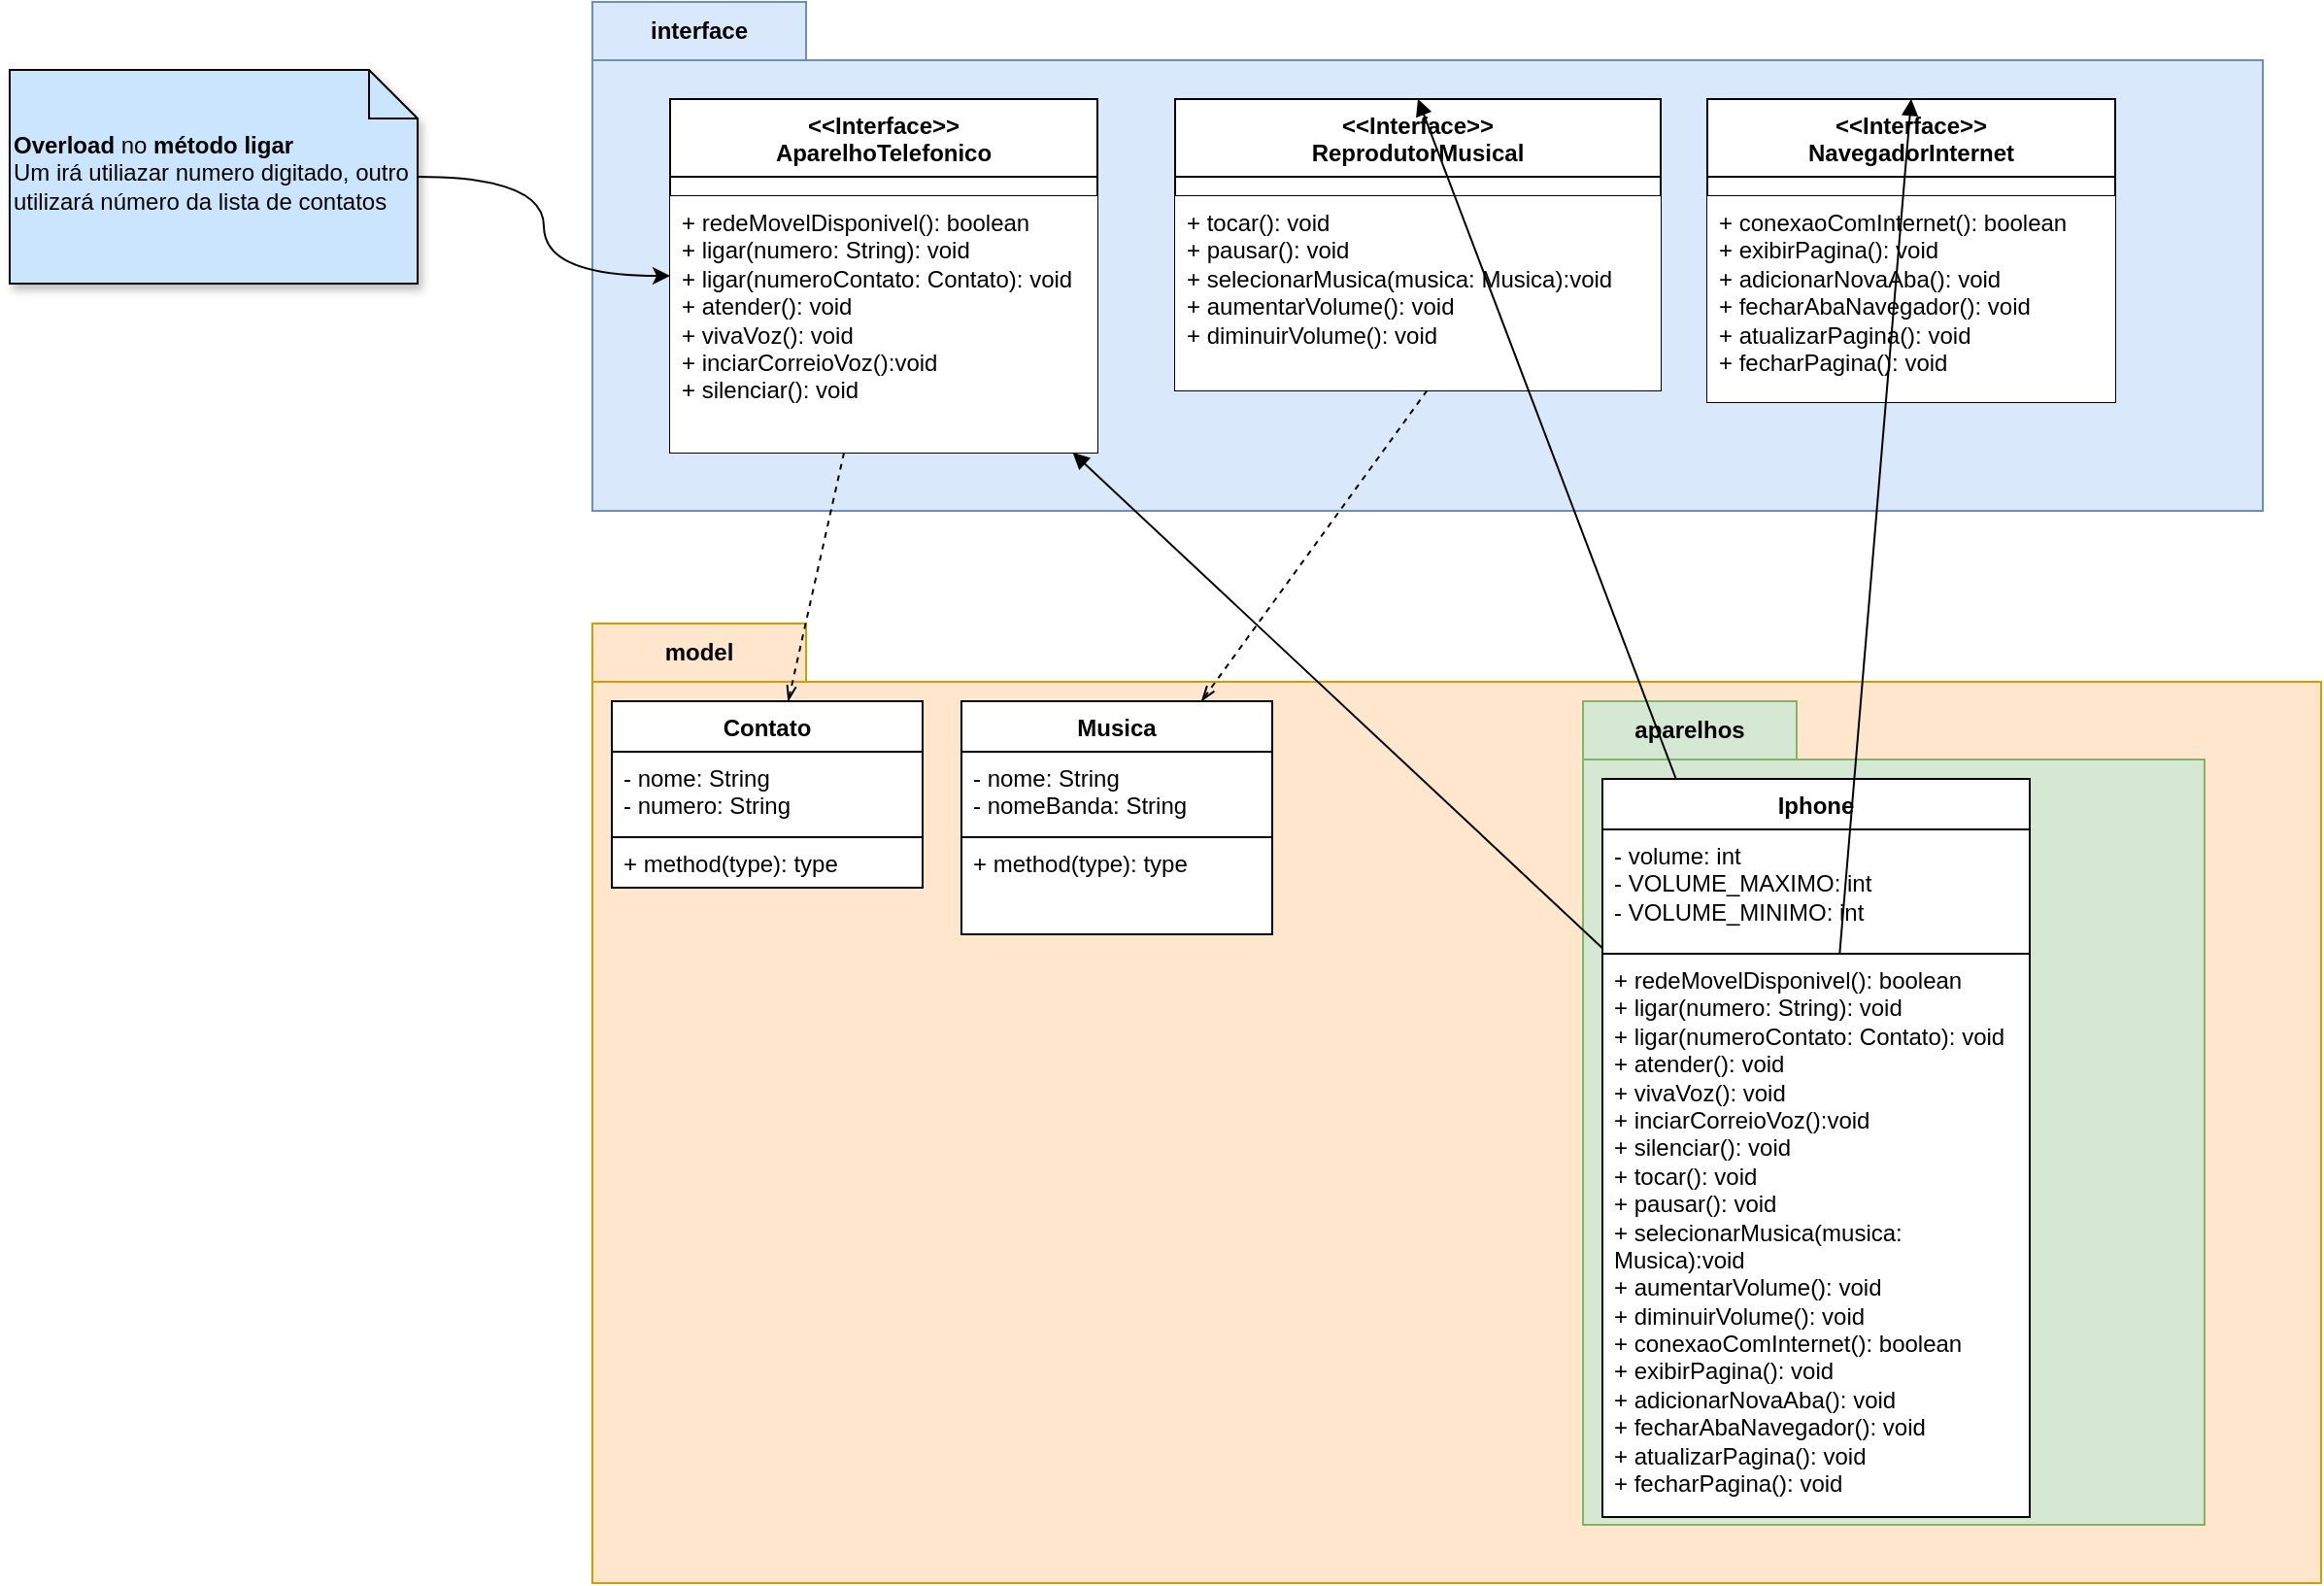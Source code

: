 <mxfile version="24.4.9" type="github" pages="2">
  <diagram id="C5RBs43oDa-KdzZeNtuy" name="Class">
    <mxGraphModel dx="1456" dy="1479" grid="1" gridSize="10" guides="1" tooltips="1" connect="1" arrows="1" fold="1" page="1" pageScale="1" pageWidth="827" pageHeight="1169" background="#ffffff" math="0" shadow="0">
      <root>
        <mxCell id="WIyWlLk6GJQsqaUBKTNV-0" />
        <mxCell id="WIyWlLk6GJQsqaUBKTNV-1" parent="WIyWlLk6GJQsqaUBKTNV-0" />
        <mxCell id="A-yT44rERhbXeqT8c0Zz-9" value="interface" style="shape=folder;fontStyle=1;tabWidth=110;tabHeight=30;tabPosition=left;html=1;boundedLbl=1;labelInHeader=1;container=1;collapsible=0;recursiveResize=0;whiteSpace=wrap;fillColor=#dae8fc;strokeColor=#6c8ebf;" vertex="1" parent="WIyWlLk6GJQsqaUBKTNV-1">
          <mxGeometry x="-160" y="-100" width="860" height="262" as="geometry" />
        </mxCell>
        <mxCell id="20fMWFTJ9Dwg5dPdXe6K-10" value="&lt;div&gt;&amp;lt;&amp;lt;Interface&amp;gt;&amp;gt;&lt;/div&gt;&lt;div&gt;AparelhoTelefonico&lt;/div&gt;" style="swimlane;fontStyle=1;align=center;verticalAlign=top;childLayout=stackLayout;horizontal=1;startSize=40;horizontalStack=0;resizeParent=1;resizeParentMax=0;resizeLast=0;collapsible=1;marginBottom=0;whiteSpace=wrap;html=1;" parent="A-yT44rERhbXeqT8c0Zz-9" vertex="1">
          <mxGeometry x="40" y="50" width="220" height="182" as="geometry" />
        </mxCell>
        <mxCell id="A-yT44rERhbXeqT8c0Zz-19" value="&lt;div&gt;&lt;div&gt;&lt;br&gt;&lt;/div&gt;&lt;/div&gt;" style="text;align=left;verticalAlign=top;spacingLeft=4;spacingRight=4;overflow=hidden;rotatable=0;points=[[0,0.5],[1,0.5]];portConstraint=eastwest;whiteSpace=wrap;html=1;fillColor=default;strokeColor=default;" vertex="1" parent="20fMWFTJ9Dwg5dPdXe6K-10">
          <mxGeometry y="40" width="220" height="10" as="geometry" />
        </mxCell>
        <mxCell id="A-yT44rERhbXeqT8c0Zz-18" value="&lt;div&gt;&lt;div&gt;+ redeMovelDisponivel(): boolean&lt;/div&gt;+ ligar(numero: String): void&lt;/div&gt;&lt;div&gt;+ ligar(numeroContato: Contato): void&lt;br&gt;&lt;div&gt;+ atender(): void&lt;/div&gt;&lt;div&gt;+ vivaVoz(): void&lt;/div&gt;&lt;div&gt;+ inciarCorreioVoz():void&lt;/div&gt;&lt;div&gt;+ silenciar(): void&lt;/div&gt;&lt;div&gt;&lt;br&gt;&lt;/div&gt;&lt;/div&gt;" style="text;align=left;verticalAlign=top;spacingLeft=4;spacingRight=4;overflow=hidden;rotatable=0;points=[[0,0.5],[1,0.5]];portConstraint=eastwest;whiteSpace=wrap;html=1;fillColor=default;" vertex="1" parent="20fMWFTJ9Dwg5dPdXe6K-10">
          <mxGeometry y="50" width="220" height="132" as="geometry" />
        </mxCell>
        <mxCell id="20fMWFTJ9Dwg5dPdXe6K-6" value="&lt;div&gt;&amp;lt;&amp;lt;Interface&amp;gt;&amp;gt;&lt;br&gt;&lt;/div&gt;ReprodutorMusical&lt;div&gt;&lt;br&gt;&lt;/div&gt;" style="swimlane;fontStyle=1;align=center;verticalAlign=top;childLayout=stackLayout;horizontal=1;startSize=40;horizontalStack=0;resizeParent=1;resizeParentMax=0;resizeLast=0;collapsible=1;marginBottom=0;whiteSpace=wrap;html=1;" parent="A-yT44rERhbXeqT8c0Zz-9" vertex="1">
          <mxGeometry x="300" y="50" width="250" height="150" as="geometry">
            <mxRectangle x="250" y="150" width="140" height="60" as="alternateBounds" />
          </mxGeometry>
        </mxCell>
        <mxCell id="A-yT44rERhbXeqT8c0Zz-20" value="&lt;div&gt;&lt;div&gt;&lt;br&gt;&lt;/div&gt;&lt;/div&gt;" style="text;align=left;verticalAlign=top;spacingLeft=4;spacingRight=4;overflow=hidden;rotatable=0;points=[[0,0.5],[1,0.5]];portConstraint=eastwest;whiteSpace=wrap;html=1;fillColor=default;strokeColor=default;" vertex="1" parent="20fMWFTJ9Dwg5dPdXe6K-6">
          <mxGeometry y="40" width="250" height="10" as="geometry" />
        </mxCell>
        <mxCell id="20fMWFTJ9Dwg5dPdXe6K-9" value="+ tocar(): void&lt;div&gt;+ pausar(): void&lt;/div&gt;&lt;div&gt;+ selecionarMusica(musica: Musica):void&lt;/div&gt;&lt;div&gt;+ aumentarVolume(): void&lt;/div&gt;&lt;div&gt;+ diminuirVolume(): void&lt;/div&gt;" style="text;strokeColor=none;fillColor=default;align=left;verticalAlign=top;spacingLeft=4;spacingRight=4;overflow=hidden;rotatable=0;points=[[0,0.5],[1,0.5]];portConstraint=eastwest;whiteSpace=wrap;html=1;" parent="20fMWFTJ9Dwg5dPdXe6K-6" vertex="1">
          <mxGeometry y="50" width="250" height="100" as="geometry" />
        </mxCell>
        <mxCell id="20fMWFTJ9Dwg5dPdXe6K-14" value="&lt;div&gt;&amp;lt;&amp;lt;Interface&amp;gt;&amp;gt;&lt;br&gt;NavegadorInternet&lt;/div&gt;" style="swimlane;fontStyle=1;align=center;verticalAlign=top;childLayout=stackLayout;horizontal=1;startSize=40;horizontalStack=0;resizeParent=1;resizeParentMax=0;resizeLast=0;collapsible=1;marginBottom=0;whiteSpace=wrap;html=1;" parent="A-yT44rERhbXeqT8c0Zz-9" vertex="1">
          <mxGeometry x="574" y="50" width="210" height="156" as="geometry" />
        </mxCell>
        <mxCell id="A-yT44rERhbXeqT8c0Zz-21" value="&lt;div&gt;&lt;div&gt;&lt;br&gt;&lt;/div&gt;&lt;/div&gt;" style="text;align=left;verticalAlign=top;spacingLeft=4;spacingRight=4;overflow=hidden;rotatable=0;points=[[0,0.5],[1,0.5]];portConstraint=eastwest;whiteSpace=wrap;html=1;fillColor=default;strokeColor=default;" vertex="1" parent="20fMWFTJ9Dwg5dPdXe6K-14">
          <mxGeometry y="40" width="210" height="10" as="geometry" />
        </mxCell>
        <mxCell id="20fMWFTJ9Dwg5dPdXe6K-17" value="+ conexaoComInternet(): boolean&lt;div&gt;+ exibirPagina(): void&lt;/div&gt;&lt;div&gt;+ adicionarNovaAba(): void&lt;/div&gt;&lt;div&gt;+ fecharAbaNavegador(): void&lt;/div&gt;&lt;div&gt;+ atualizarPagina(): void&lt;/div&gt;&lt;div&gt;+ fecharPagina(): void&lt;/div&gt;" style="text;strokeColor=none;fillColor=default;align=left;verticalAlign=top;spacingLeft=4;spacingRight=4;overflow=hidden;rotatable=0;points=[[0,0.5],[1,0.5]];portConstraint=eastwest;whiteSpace=wrap;html=1;" parent="20fMWFTJ9Dwg5dPdXe6K-14" vertex="1">
          <mxGeometry y="50" width="210" height="106" as="geometry" />
        </mxCell>
        <mxCell id="A-yT44rERhbXeqT8c0Zz-5" value="model" style="shape=folder;fontStyle=1;tabWidth=110;tabHeight=30;tabPosition=left;html=1;boundedLbl=1;labelInHeader=1;container=1;collapsible=0;recursiveResize=0;whiteSpace=wrap;fillColor=#ffe6cc;strokeColor=#d79b00;" vertex="1" parent="WIyWlLk6GJQsqaUBKTNV-1">
          <mxGeometry x="-160" y="220" width="890" height="494" as="geometry" />
        </mxCell>
        <mxCell id="20fMWFTJ9Dwg5dPdXe6K-27" value="Contato" style="swimlane;fontStyle=1;align=center;verticalAlign=top;childLayout=stackLayout;horizontal=1;startSize=26;horizontalStack=0;resizeParent=1;resizeParentMax=0;resizeLast=0;collapsible=1;marginBottom=0;whiteSpace=wrap;html=1;" parent="A-yT44rERhbXeqT8c0Zz-5" vertex="1">
          <mxGeometry x="10" y="40" width="160" height="96" as="geometry" />
        </mxCell>
        <mxCell id="20fMWFTJ9Dwg5dPdXe6K-28" value="- nome: String&lt;br&gt;- numero: String" style="text;align=left;verticalAlign=top;spacingLeft=4;spacingRight=4;overflow=hidden;rotatable=0;points=[[0,0.5],[1,0.5]];portConstraint=eastwest;whiteSpace=wrap;html=1;fillColor=default;strokeColor=default;" parent="20fMWFTJ9Dwg5dPdXe6K-27" vertex="1">
          <mxGeometry y="26" width="160" height="44" as="geometry" />
        </mxCell>
        <mxCell id="20fMWFTJ9Dwg5dPdXe6K-30" value="+ method(type): type" style="text;strokeColor=default;fillColor=default;align=left;verticalAlign=top;spacingLeft=4;spacingRight=4;overflow=hidden;rotatable=0;points=[[0,0.5],[1,0.5]];portConstraint=eastwest;whiteSpace=wrap;html=1;" parent="20fMWFTJ9Dwg5dPdXe6K-27" vertex="1">
          <mxGeometry y="70" width="160" height="26" as="geometry" />
        </mxCell>
        <mxCell id="20fMWFTJ9Dwg5dPdXe6K-18" value="Musica" style="swimlane;fontStyle=1;align=center;verticalAlign=top;childLayout=stackLayout;horizontal=1;startSize=26;horizontalStack=0;resizeParent=1;resizeParentMax=0;resizeLast=0;collapsible=1;marginBottom=0;whiteSpace=wrap;html=1;" parent="A-yT44rERhbXeqT8c0Zz-5" vertex="1">
          <mxGeometry x="190" y="40" width="160" height="120" as="geometry" />
        </mxCell>
        <mxCell id="20fMWFTJ9Dwg5dPdXe6K-19" value="- nome: String&lt;div&gt;- nomeBanda: String&lt;br&gt;&lt;div&gt;&lt;br&gt;&lt;/div&gt;&lt;/div&gt;" style="text;strokeColor=default;fillColor=default;align=left;verticalAlign=top;spacingLeft=4;spacingRight=4;overflow=hidden;rotatable=0;points=[[0,0.5],[1,0.5]];portConstraint=eastwest;whiteSpace=wrap;html=1;" parent="20fMWFTJ9Dwg5dPdXe6K-18" vertex="1">
          <mxGeometry y="26" width="160" height="44" as="geometry" />
        </mxCell>
        <mxCell id="20fMWFTJ9Dwg5dPdXe6K-21" value="+ method(type): type" style="text;strokeColor=default;fillColor=default;align=left;verticalAlign=top;spacingLeft=4;spacingRight=4;overflow=hidden;rotatable=0;points=[[0,0.5],[1,0.5]];portConstraint=eastwest;whiteSpace=wrap;html=1;" parent="20fMWFTJ9Dwg5dPdXe6K-18" vertex="1">
          <mxGeometry y="70" width="160" height="50" as="geometry" />
        </mxCell>
        <mxCell id="A-yT44rERhbXeqT8c0Zz-22" value="aparelhos" style="shape=folder;fontStyle=1;tabWidth=110;tabHeight=30;tabPosition=left;html=1;boundedLbl=1;labelInHeader=1;container=1;collapsible=0;recursiveResize=0;whiteSpace=wrap;fillColor=#d5e8d4;strokeColor=#82b366;" vertex="1" parent="A-yT44rERhbXeqT8c0Zz-5">
          <mxGeometry x="510" y="40" width="320" height="424" as="geometry" />
        </mxCell>
        <mxCell id="20fMWFTJ9Dwg5dPdXe6K-1" value="Iphone" style="swimlane;fontStyle=1;align=center;verticalAlign=top;childLayout=stackLayout;horizontal=1;startSize=26;horizontalStack=0;resizeParent=1;resizeParentMax=0;resizeLast=0;collapsible=1;marginBottom=0;whiteSpace=wrap;html=1;" parent="A-yT44rERhbXeqT8c0Zz-22" vertex="1">
          <mxGeometry x="10" y="40" width="220" height="380" as="geometry" />
        </mxCell>
        <mxCell id="20fMWFTJ9Dwg5dPdXe6K-39" value="&lt;div&gt;&lt;div&gt;- volume: int&lt;/div&gt;&lt;/div&gt;&lt;div&gt;- VOLUME_MAXIMO: int&lt;/div&gt;&lt;div&gt;- VOLUME_MINIMO: int&lt;/div&gt;" style="text;strokeColor=default;fillColor=default;align=left;verticalAlign=top;spacingLeft=4;spacingRight=4;overflow=hidden;rotatable=0;points=[[0,0.5],[1,0.5]];portConstraint=eastwest;whiteSpace=wrap;html=1;" parent="20fMWFTJ9Dwg5dPdXe6K-1" vertex="1">
          <mxGeometry y="26" width="220" height="64" as="geometry" />
        </mxCell>
        <mxCell id="20fMWFTJ9Dwg5dPdXe6K-4" value="&lt;div&gt;&lt;div&gt;&lt;div&gt;&lt;div&gt;+ redeMovelDisponivel(): boolean&lt;/div&gt;+ ligar(numero: String): void&lt;/div&gt;&lt;div&gt;+ ligar(numeroContato: Contato): void&lt;br&gt;&lt;div&gt;+ atender(): void&lt;/div&gt;&lt;div&gt;+ vivaVoz(): void&lt;/div&gt;&lt;div&gt;+ inciarCorreioVoz():void&lt;/div&gt;&lt;div&gt;+ silenciar(): void&lt;/div&gt;&lt;div&gt;+ tocar(): void&lt;div&gt;+ pausar(): void&lt;/div&gt;&lt;div&gt;+ selecionarMusica(musica: Musica):void&lt;/div&gt;&lt;div&gt;+ aumentarVolume(): void&lt;/div&gt;&lt;div&gt;+ diminuirVolume(): void&lt;/div&gt;&lt;/div&gt;&lt;/div&gt;&lt;/div&gt;&lt;/div&gt;&lt;div&gt;+ conexaoComInternet(): boolean&lt;div&gt;+ exibirPagina(): void&lt;/div&gt;&lt;div&gt;+ adicionarNovaAba(): void&lt;/div&gt;&lt;div&gt;+ fecharAbaNavegador(): void&lt;/div&gt;&lt;div&gt;+ atualizarPagina(): void&lt;/div&gt;&lt;div&gt;+ fecharPagina(): void&lt;/div&gt;&lt;/div&gt;" style="text;strokeColor=default;fillColor=default;align=left;verticalAlign=top;spacingLeft=4;spacingRight=4;overflow=hidden;rotatable=0;points=[[0,0.5],[1,0.5]];portConstraint=eastwest;whiteSpace=wrap;html=1;" parent="20fMWFTJ9Dwg5dPdXe6K-1" vertex="1">
          <mxGeometry y="90" width="220" height="290" as="geometry" />
        </mxCell>
        <mxCell id="20fMWFTJ9Dwg5dPdXe6K-33" style="rounded=0;orthogonalLoop=1;jettySize=auto;html=1;endArrow=block;endFill=1;" parent="WIyWlLk6GJQsqaUBKTNV-1" source="20fMWFTJ9Dwg5dPdXe6K-1" target="20fMWFTJ9Dwg5dPdXe6K-10" edge="1">
          <mxGeometry relative="1" as="geometry" />
        </mxCell>
        <mxCell id="20fMWFTJ9Dwg5dPdXe6K-34" style="rounded=0;orthogonalLoop=1;jettySize=auto;html=1;entryX=0.5;entryY=0;entryDx=0;entryDy=0;endArrow=block;endFill=1;" parent="WIyWlLk6GJQsqaUBKTNV-1" source="20fMWFTJ9Dwg5dPdXe6K-1" target="20fMWFTJ9Dwg5dPdXe6K-6" edge="1">
          <mxGeometry relative="1" as="geometry" />
        </mxCell>
        <mxCell id="20fMWFTJ9Dwg5dPdXe6K-31" style="rounded=0;orthogonalLoop=1;jettySize=auto;html=1;endArrow=openThin;endFill=0;dashed=1;" parent="WIyWlLk6GJQsqaUBKTNV-1" source="20fMWFTJ9Dwg5dPdXe6K-10" target="20fMWFTJ9Dwg5dPdXe6K-27" edge="1">
          <mxGeometry relative="1" as="geometry" />
        </mxCell>
        <mxCell id="20fMWFTJ9Dwg5dPdXe6K-26" style="edgeStyle=orthogonalEdgeStyle;rounded=0;orthogonalLoop=1;jettySize=auto;html=1;curved=1;" parent="WIyWlLk6GJQsqaUBKTNV-1" source="20fMWFTJ9Dwg5dPdXe6K-25" target="20fMWFTJ9Dwg5dPdXe6K-10" edge="1">
          <mxGeometry relative="1" as="geometry" />
        </mxCell>
        <mxCell id="20fMWFTJ9Dwg5dPdXe6K-25" value="&lt;b&gt;Overload&lt;/b&gt; no &lt;b&gt;método ligar&lt;/b&gt;&lt;div&gt;Um irá utiliazar numero digitado, outro utilizará número da lista de contatos&lt;/div&gt;" style="shape=note2;boundedLbl=1;whiteSpace=wrap;html=1;size=25;verticalAlign=top;align=left;fillColor=#CCE5FF;shadow=1;" parent="WIyWlLk6GJQsqaUBKTNV-1" vertex="1">
          <mxGeometry x="-460" y="-65" width="210" height="110" as="geometry" />
        </mxCell>
        <mxCell id="20fMWFTJ9Dwg5dPdXe6K-32" style="rounded=0;orthogonalLoop=1;jettySize=auto;html=1;endArrow=openThin;endFill=0;dashed=1;exitX=0.519;exitY=1;exitDx=0;exitDy=0;exitPerimeter=0;" parent="WIyWlLk6GJQsqaUBKTNV-1" source="20fMWFTJ9Dwg5dPdXe6K-9" target="20fMWFTJ9Dwg5dPdXe6K-18" edge="1">
          <mxGeometry relative="1" as="geometry">
            <mxPoint x="52" y="340" as="sourcePoint" />
            <mxPoint x="42" y="410" as="targetPoint" />
          </mxGeometry>
        </mxCell>
        <mxCell id="20fMWFTJ9Dwg5dPdXe6K-40" style="rounded=0;orthogonalLoop=1;jettySize=auto;html=1;entryX=0.5;entryY=0;entryDx=0;entryDy=0;endArrow=block;endFill=1;" parent="WIyWlLk6GJQsqaUBKTNV-1" source="20fMWFTJ9Dwg5dPdXe6K-4" target="20fMWFTJ9Dwg5dPdXe6K-14" edge="1">
          <mxGeometry relative="1" as="geometry" />
        </mxCell>
      </root>
    </mxGraphModel>
  </diagram>
  <diagram name="Package" id="tfWL0nlGuNI9AMu4g5F8">
    <mxGraphModel dx="1707" dy="1603" grid="1" gridSize="10" guides="1" tooltips="1" connect="1" arrows="1" fold="1" page="1" pageScale="1" pageWidth="827" pageHeight="1169" background="#ffffff" math="0" shadow="0">
      <root>
        <mxCell id="hZOMipnTzw7Kw3F9OciV-0" />
        <mxCell id="hZOMipnTzw7Kw3F9OciV-1" parent="hZOMipnTzw7Kw3F9OciV-0" />
        <mxCell id="hZOMipnTzw7Kw3F9OciV-2" value="interface" style="shape=folder;fontStyle=1;tabWidth=110;tabHeight=30;tabPosition=left;html=1;boundedLbl=1;labelInHeader=1;container=1;collapsible=0;recursiveResize=0;whiteSpace=wrap;fillColor=#dae8fc;strokeColor=#6c8ebf;" vertex="1" parent="hZOMipnTzw7Kw3F9OciV-1">
          <mxGeometry x="50" y="-30" width="290" height="150" as="geometry" />
        </mxCell>
        <mxCell id="yLVQqehoN-P66hns1U91-2" value="&lt;ul&gt;&lt;li&gt;&lt;b&gt;AparelhoTelefonico&lt;/b&gt;&lt;/li&gt;&lt;li&gt;&lt;b&gt;NavegadorInternet&lt;/b&gt;&lt;/li&gt;&lt;li&gt;&lt;b&gt;ReprodutorMusical&lt;/b&gt;&lt;/li&gt;&lt;/ul&gt;" style="text;html=1;align=left;verticalAlign=middle;resizable=0;points=[];autosize=1;strokeColor=none;fillColor=none;" vertex="1" parent="hZOMipnTzw7Kw3F9OciV-2">
          <mxGeometry y="35" width="170" height="80" as="geometry" />
        </mxCell>
        <mxCell id="hZOMipnTzw7Kw3F9OciV-12" value="model" style="shape=folder;fontStyle=1;tabWidth=110;tabHeight=30;tabPosition=left;html=1;boundedLbl=1;labelInHeader=1;container=1;collapsible=0;recursiveResize=0;whiteSpace=wrap;fillColor=#ffe6cc;strokeColor=#d79b00;" vertex="1" parent="hZOMipnTzw7Kw3F9OciV-1">
          <mxGeometry x="10" y="210" width="540" height="190" as="geometry" />
        </mxCell>
        <mxCell id="hZOMipnTzw7Kw3F9OciV-19" value="aparelhos" style="shape=folder;fontStyle=1;tabWidth=110;tabHeight=30;tabPosition=left;html=1;boundedLbl=1;labelInHeader=1;container=1;collapsible=0;recursiveResize=0;whiteSpace=wrap;fillColor=#d5e8d4;strokeColor=#82b366;" vertex="1" parent="hZOMipnTzw7Kw3F9OciV-12">
          <mxGeometry x="300" y="45" width="180" height="140" as="geometry" />
        </mxCell>
        <mxCell id="yLVQqehoN-P66hns1U91-0" value="&lt;ul&gt;&lt;li&gt;&lt;b&gt;Iphone&lt;/b&gt;&lt;/li&gt;&lt;/ul&gt;" style="text;html=1;align=center;verticalAlign=middle;resizable=0;points=[];autosize=1;strokeColor=none;fillColor=none;" vertex="1" parent="hZOMipnTzw7Kw3F9OciV-19">
          <mxGeometry x="10" y="45" width="100" height="50" as="geometry" />
        </mxCell>
        <mxCell id="yLVQqehoN-P66hns1U91-1" value="&lt;ul&gt;&lt;li&gt;&lt;font style=&quot;font-size: 12px;&quot;&gt;&lt;b&gt;Musica&lt;/b&gt;&lt;/font&gt;&lt;/li&gt;&lt;li&gt;&lt;font style=&quot;font-size: 12px;&quot;&gt;&lt;b&gt;Contato&lt;/b&gt;&lt;/font&gt;&lt;/li&gt;&lt;/ul&gt;" style="text;html=1;align=left;verticalAlign=middle;resizable=0;points=[];autosize=1;strokeColor=none;fillColor=none;" vertex="1" parent="hZOMipnTzw7Kw3F9OciV-12">
          <mxGeometry x="10" y="45" width="110" height="70" as="geometry" />
        </mxCell>
        <mxCell id="yLVQqehoN-P66hns1U91-3" style="edgeStyle=orthogonalEdgeStyle;rounded=0;orthogonalLoop=1;jettySize=auto;html=1;endArrow=block;endFill=1;" edge="1" parent="hZOMipnTzw7Kw3F9OciV-1" source="hZOMipnTzw7Kw3F9OciV-19" target="hZOMipnTzw7Kw3F9OciV-2">
          <mxGeometry relative="1" as="geometry" />
        </mxCell>
        <mxCell id="yLVQqehoN-P66hns1U91-4" style="edgeStyle=orthogonalEdgeStyle;rounded=0;orthogonalLoop=1;jettySize=auto;html=1;entryX=0;entryY=0.474;entryDx=0;entryDy=0;entryPerimeter=0;exitX=-0.006;exitY=0.35;exitDx=0;exitDy=0;exitPerimeter=0;dashed=1;" edge="1" parent="hZOMipnTzw7Kw3F9OciV-1" source="yLVQqehoN-P66hns1U91-2" target="hZOMipnTzw7Kw3F9OciV-12">
          <mxGeometry relative="1" as="geometry">
            <Array as="points">
              <mxPoint x="-20" y="33" />
              <mxPoint x="-20" y="300" />
            </Array>
          </mxGeometry>
        </mxCell>
      </root>
    </mxGraphModel>
  </diagram>
</mxfile>

